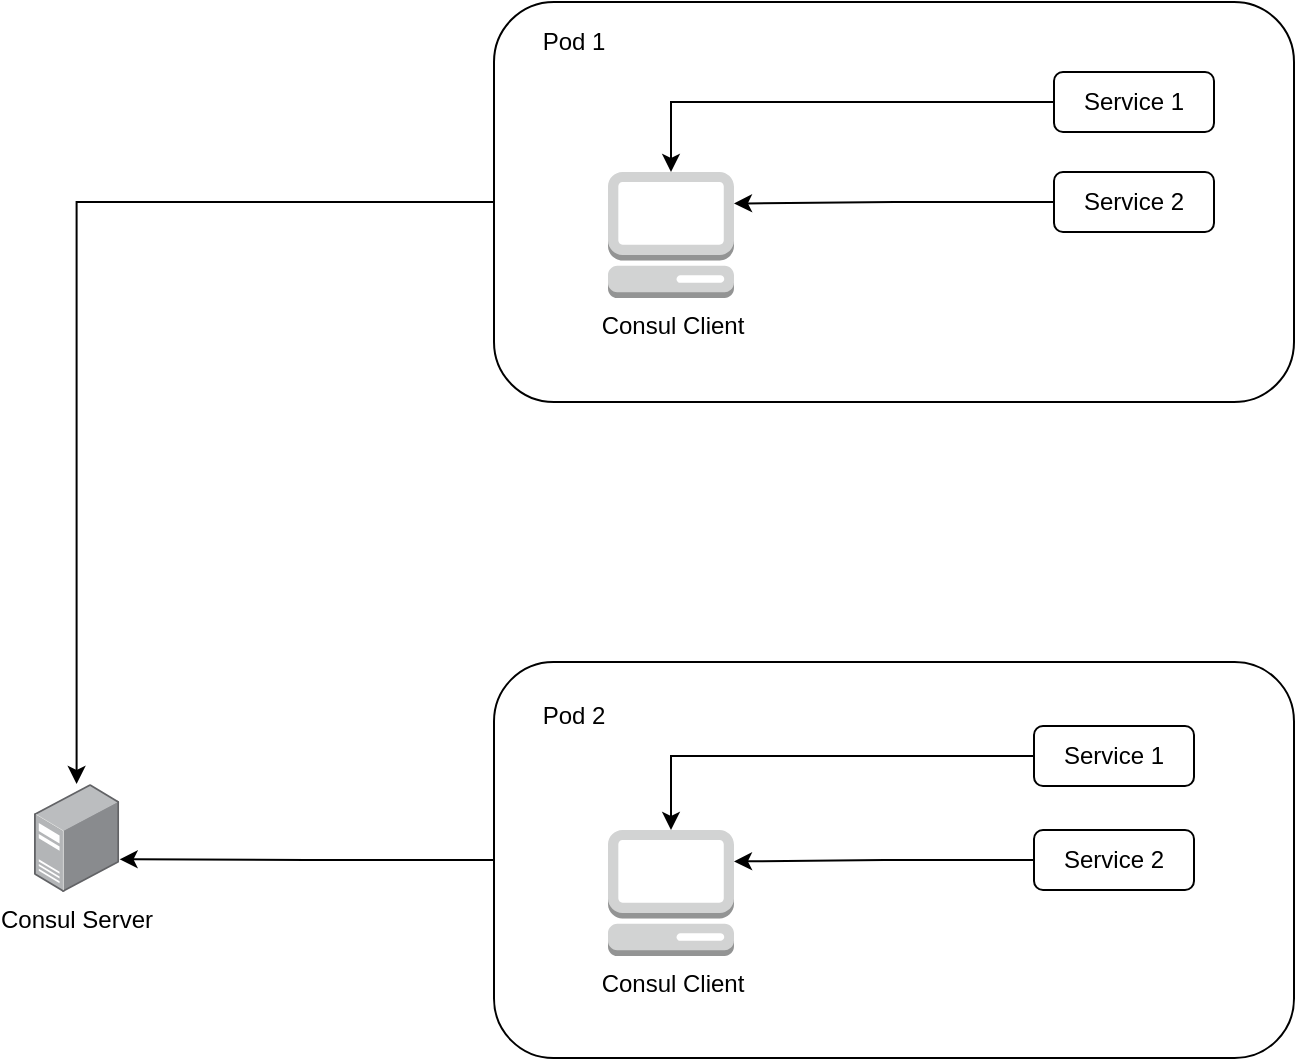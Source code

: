 <mxfile version="20.5.3" type="github">
  <diagram id="2s6J8iNtEsx2Wpw-sGra" name="Page-1">
    <mxGraphModel dx="964" dy="511" grid="1" gridSize="10" guides="1" tooltips="1" connect="1" arrows="1" fold="1" page="1" pageScale="1" pageWidth="1100" pageHeight="850" math="0" shadow="0">
      <root>
        <mxCell id="0" />
        <mxCell id="1" parent="0" />
        <mxCell id="VsCH20qZ2riGvABkS1xP-2" value="Consul Server" style="points=[];aspect=fixed;html=1;align=center;shadow=0;dashed=0;image;image=img/lib/allied_telesis/computer_and_terminals/Server_Desktop.svg;" vertex="1" parent="1">
          <mxGeometry x="50" y="411" width="42.6" height="54" as="geometry" />
        </mxCell>
        <mxCell id="VsCH20qZ2riGvABkS1xP-7" value="" style="edgeStyle=orthogonalEdgeStyle;rounded=0;orthogonalLoop=1;jettySize=auto;html=1;exitX=0;exitY=0.5;exitDx=0;exitDy=0;" edge="1" parent="1" source="VsCH20qZ2riGvABkS1xP-21" target="VsCH20qZ2riGvABkS1xP-2">
          <mxGeometry relative="1" as="geometry">
            <mxPoint x="300" y="151.5" as="targetPoint" />
          </mxGeometry>
        </mxCell>
        <mxCell id="VsCH20qZ2riGvABkS1xP-20" style="edgeStyle=orthogonalEdgeStyle;rounded=0;orthogonalLoop=1;jettySize=auto;html=1;entryX=1.005;entryY=0.697;entryDx=0;entryDy=0;entryPerimeter=0;exitX=0;exitY=0.5;exitDx=0;exitDy=0;" edge="1" parent="1" source="VsCH20qZ2riGvABkS1xP-22" target="VsCH20qZ2riGvABkS1xP-2">
          <mxGeometry relative="1" as="geometry">
            <mxPoint x="300" y="378" as="sourcePoint" />
          </mxGeometry>
        </mxCell>
        <mxCell id="VsCH20qZ2riGvABkS1xP-25" value="" style="group" vertex="1" connectable="0" parent="1">
          <mxGeometry x="280" y="350" width="400" height="198" as="geometry" />
        </mxCell>
        <mxCell id="VsCH20qZ2riGvABkS1xP-22" value="" style="rounded=1;whiteSpace=wrap;html=1;align=left;movable=1;resizable=1;rotatable=1;deletable=1;editable=1;connectable=1;" vertex="1" parent="VsCH20qZ2riGvABkS1xP-25">
          <mxGeometry width="400" height="198" as="geometry" />
        </mxCell>
        <mxCell id="VsCH20qZ2riGvABkS1xP-4" value="Consul Client" style="outlineConnect=0;dashed=0;verticalLabelPosition=bottom;verticalAlign=top;align=center;html=1;shape=mxgraph.aws3.management_console;fillColor=#D2D3D3;gradientColor=none;movable=1;resizable=1;rotatable=1;deletable=1;editable=1;connectable=1;" vertex="1" parent="VsCH20qZ2riGvABkS1xP-25">
          <mxGeometry x="57" y="84" width="63" height="63" as="geometry" />
        </mxCell>
        <mxCell id="VsCH20qZ2riGvABkS1xP-15" style="edgeStyle=orthogonalEdgeStyle;rounded=0;orthogonalLoop=1;jettySize=auto;html=1;exitX=0;exitY=0.5;exitDx=0;exitDy=0;entryX=1;entryY=0.25;entryDx=0;entryDy=0;entryPerimeter=0;movable=1;resizable=1;rotatable=1;deletable=1;editable=1;connectable=1;" edge="1" parent="VsCH20qZ2riGvABkS1xP-25" source="VsCH20qZ2riGvABkS1xP-12" target="VsCH20qZ2riGvABkS1xP-4">
          <mxGeometry relative="1" as="geometry" />
        </mxCell>
        <mxCell id="VsCH20qZ2riGvABkS1xP-12" value="Service 2" style="rounded=1;whiteSpace=wrap;html=1;movable=1;resizable=1;rotatable=1;deletable=1;editable=1;connectable=1;" vertex="1" parent="VsCH20qZ2riGvABkS1xP-25">
          <mxGeometry x="270" y="84" width="80" height="30" as="geometry" />
        </mxCell>
        <mxCell id="VsCH20qZ2riGvABkS1xP-14" style="edgeStyle=orthogonalEdgeStyle;rounded=0;orthogonalLoop=1;jettySize=auto;html=1;exitX=0;exitY=0.5;exitDx=0;exitDy=0;entryX=0.5;entryY=0;entryDx=0;entryDy=0;entryPerimeter=0;movable=1;resizable=1;rotatable=1;deletable=1;editable=1;connectable=1;" edge="1" parent="VsCH20qZ2riGvABkS1xP-25" source="VsCH20qZ2riGvABkS1xP-13" target="VsCH20qZ2riGvABkS1xP-4">
          <mxGeometry relative="1" as="geometry" />
        </mxCell>
        <mxCell id="VsCH20qZ2riGvABkS1xP-13" value="Service 1" style="rounded=1;whiteSpace=wrap;html=1;movable=1;resizable=1;rotatable=1;deletable=1;editable=1;connectable=1;" vertex="1" parent="VsCH20qZ2riGvABkS1xP-25">
          <mxGeometry x="270" y="32" width="80" height="30" as="geometry" />
        </mxCell>
        <mxCell id="VsCH20qZ2riGvABkS1xP-24" value="Pod 2" style="text;html=1;strokeColor=none;fillColor=none;align=center;verticalAlign=middle;whiteSpace=wrap;rounded=0;movable=0;resizable=0;rotatable=0;deletable=0;editable=0;connectable=0;" vertex="1" parent="VsCH20qZ2riGvABkS1xP-25">
          <mxGeometry x="10" y="12" width="60" height="30" as="geometry" />
        </mxCell>
        <mxCell id="VsCH20qZ2riGvABkS1xP-26" value="" style="group" vertex="1" connectable="0" parent="1">
          <mxGeometry x="280" y="20" width="400" height="200" as="geometry" />
        </mxCell>
        <mxCell id="VsCH20qZ2riGvABkS1xP-21" value="" style="rounded=1;whiteSpace=wrap;html=1;align=left;" vertex="1" parent="VsCH20qZ2riGvABkS1xP-26">
          <mxGeometry width="400" height="200" as="geometry" />
        </mxCell>
        <mxCell id="VsCH20qZ2riGvABkS1xP-3" value="Consul Client" style="outlineConnect=0;dashed=0;verticalLabelPosition=bottom;verticalAlign=top;align=center;html=1;shape=mxgraph.aws3.management_console;fillColor=#D2D3D3;gradientColor=none;" vertex="1" parent="VsCH20qZ2riGvABkS1xP-26">
          <mxGeometry x="57" y="85" width="63" height="63" as="geometry" />
        </mxCell>
        <mxCell id="VsCH20qZ2riGvABkS1xP-10" style="edgeStyle=orthogonalEdgeStyle;rounded=0;orthogonalLoop=1;jettySize=auto;html=1;exitX=0;exitY=0.5;exitDx=0;exitDy=0;entryX=1;entryY=0.25;entryDx=0;entryDy=0;entryPerimeter=0;" edge="1" parent="VsCH20qZ2riGvABkS1xP-26" source="VsCH20qZ2riGvABkS1xP-5" target="VsCH20qZ2riGvABkS1xP-3">
          <mxGeometry relative="1" as="geometry" />
        </mxCell>
        <mxCell id="VsCH20qZ2riGvABkS1xP-5" value="Service 2" style="rounded=1;whiteSpace=wrap;html=1;" vertex="1" parent="VsCH20qZ2riGvABkS1xP-26">
          <mxGeometry x="280" y="85" width="80" height="30" as="geometry" />
        </mxCell>
        <mxCell id="VsCH20qZ2riGvABkS1xP-11" style="edgeStyle=orthogonalEdgeStyle;rounded=0;orthogonalLoop=1;jettySize=auto;html=1;exitX=0;exitY=0.5;exitDx=0;exitDy=0;" edge="1" parent="VsCH20qZ2riGvABkS1xP-26" source="VsCH20qZ2riGvABkS1xP-8" target="VsCH20qZ2riGvABkS1xP-3">
          <mxGeometry relative="1" as="geometry" />
        </mxCell>
        <mxCell id="VsCH20qZ2riGvABkS1xP-8" value="Service 1" style="rounded=1;whiteSpace=wrap;html=1;" vertex="1" parent="VsCH20qZ2riGvABkS1xP-26">
          <mxGeometry x="280" y="35" width="80" height="30" as="geometry" />
        </mxCell>
        <mxCell id="VsCH20qZ2riGvABkS1xP-23" value="Pod 1" style="text;html=1;strokeColor=none;fillColor=none;align=center;verticalAlign=middle;whiteSpace=wrap;rounded=0;" vertex="1" parent="VsCH20qZ2riGvABkS1xP-26">
          <mxGeometry x="10" y="5" width="60" height="30" as="geometry" />
        </mxCell>
      </root>
    </mxGraphModel>
  </diagram>
</mxfile>
